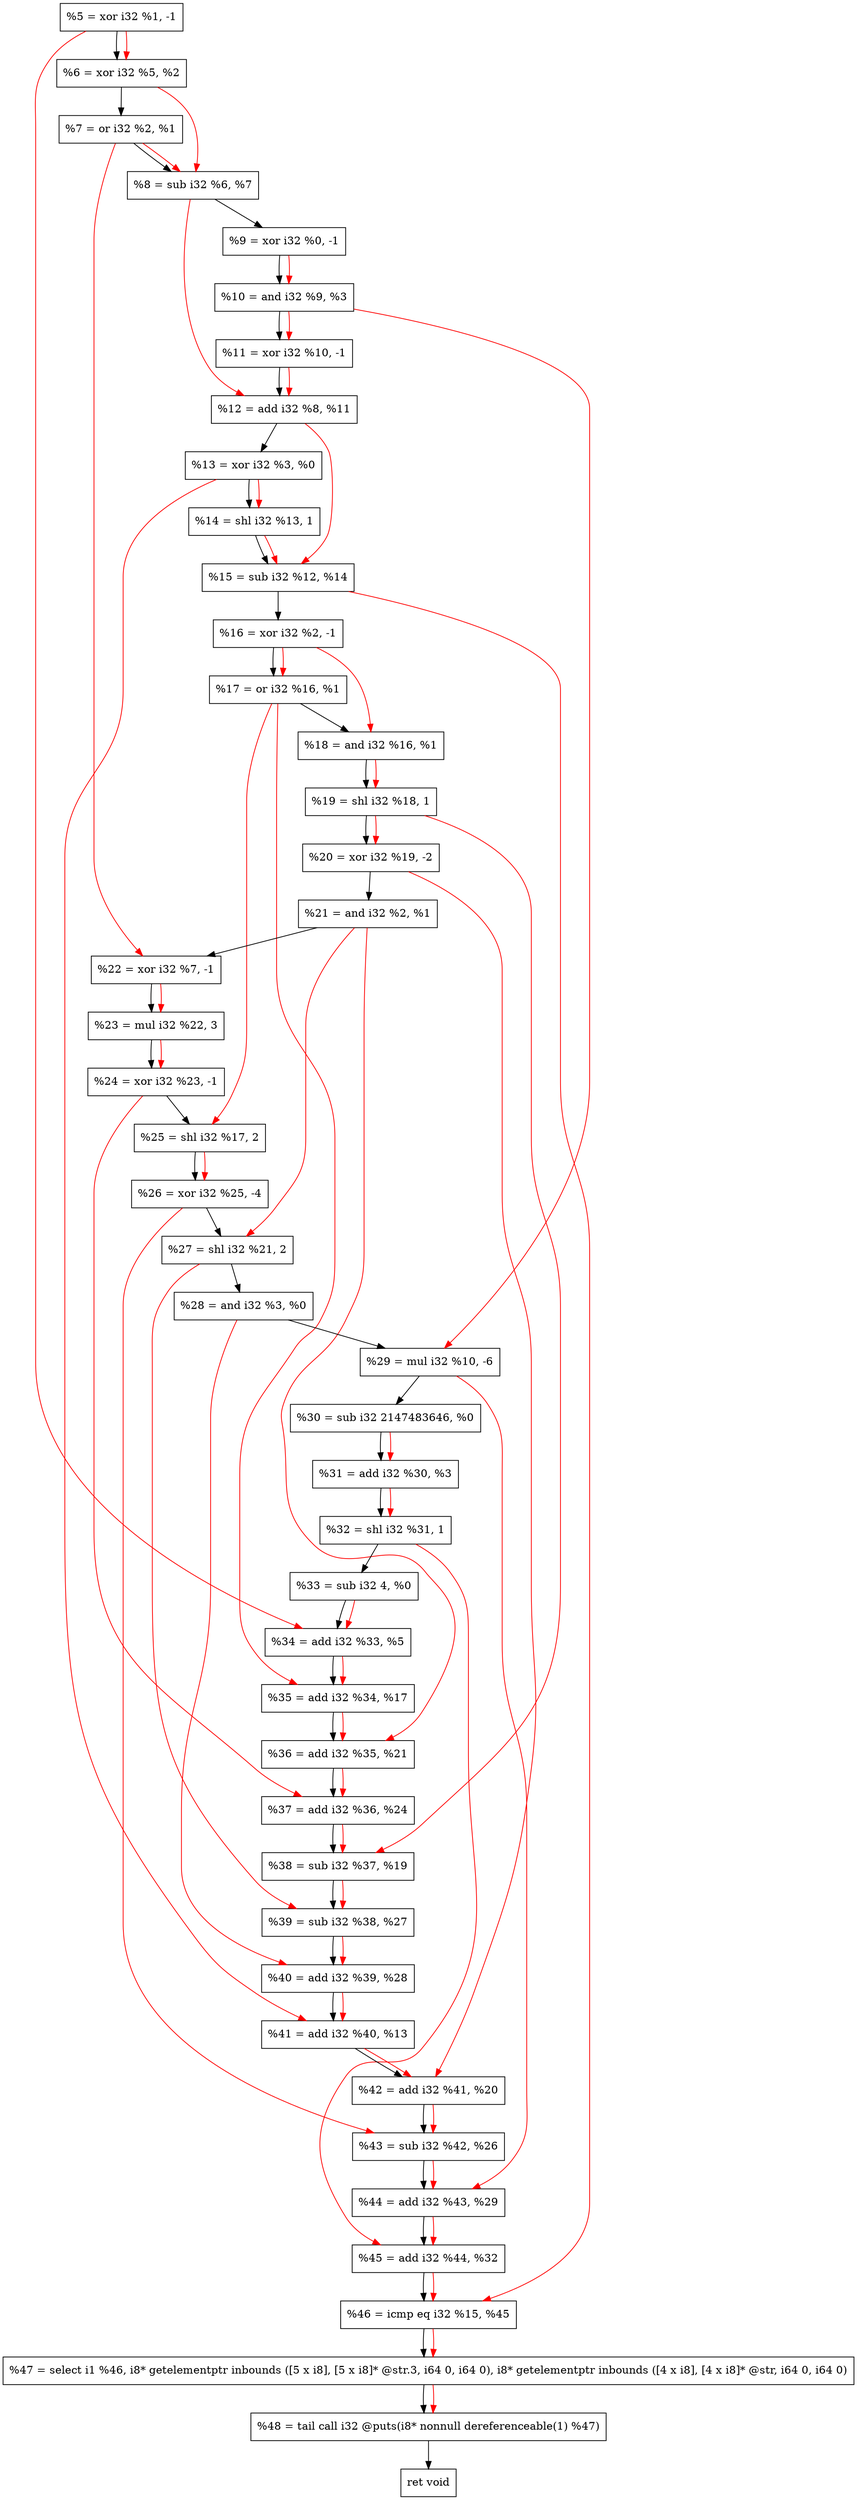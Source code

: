 digraph "DFG for'crackme' function" {
	Node0x1970190[shape=record, label="  %5 = xor i32 %1, -1"];
	Node0x1970200[shape=record, label="  %6 = xor i32 %5, %2"];
	Node0x1970270[shape=record, label="  %7 = or i32 %2, %1"];
	Node0x19702e0[shape=record, label="  %8 = sub i32 %6, %7"];
	Node0x1970350[shape=record, label="  %9 = xor i32 %0, -1"];
	Node0x19703c0[shape=record, label="  %10 = and i32 %9, %3"];
	Node0x1970430[shape=record, label="  %11 = xor i32 %10, -1"];
	Node0x19704a0[shape=record, label="  %12 = add i32 %8, %11"];
	Node0x1970510[shape=record, label="  %13 = xor i32 %3, %0"];
	Node0x19705b0[shape=record, label="  %14 = shl i32 %13, 1"];
	Node0x1970620[shape=record, label="  %15 = sub i32 %12, %14"];
	Node0x1970690[shape=record, label="  %16 = xor i32 %2, -1"];
	Node0x1970700[shape=record, label="  %17 = or i32 %16, %1"];
	Node0x1970770[shape=record, label="  %18 = and i32 %16, %1"];
	Node0x19707e0[shape=record, label="  %19 = shl i32 %18, 1"];
	Node0x1970880[shape=record, label="  %20 = xor i32 %19, -2"];
	Node0x19708f0[shape=record, label="  %21 = and i32 %2, %1"];
	Node0x1970960[shape=record, label="  %22 = xor i32 %7, -1"];
	Node0x1970a00[shape=record, label="  %23 = mul i32 %22, 3"];
	Node0x1970a70[shape=record, label="  %24 = xor i32 %23, -1"];
	Node0x1970b10[shape=record, label="  %25 = shl i32 %17, 2"];
	Node0x1970bb0[shape=record, label="  %26 = xor i32 %25, -4"];
	Node0x1970c20[shape=record, label="  %27 = shl i32 %21, 2"];
	Node0x1970c90[shape=record, label="  %28 = and i32 %3, %0"];
	Node0x1970d30[shape=record, label="  %29 = mul i32 %10, -6"];
	Node0x1970dd0[shape=record, label="  %30 = sub i32 2147483646, %0"];
	Node0x1970e40[shape=record, label="  %31 = add i32 %30, %3"];
	Node0x1970eb0[shape=record, label="  %32 = shl i32 %31, 1"];
	Node0x1971160[shape=record, label="  %33 = sub i32 4, %0"];
	Node0x19711d0[shape=record, label="  %34 = add i32 %33, %5"];
	Node0x1971240[shape=record, label="  %35 = add i32 %34, %17"];
	Node0x19712b0[shape=record, label="  %36 = add i32 %35, %21"];
	Node0x1971320[shape=record, label="  %37 = add i32 %36, %24"];
	Node0x1971390[shape=record, label="  %38 = sub i32 %37, %19"];
	Node0x1971400[shape=record, label="  %39 = sub i32 %38, %27"];
	Node0x1971470[shape=record, label="  %40 = add i32 %39, %28"];
	Node0x19714e0[shape=record, label="  %41 = add i32 %40, %13"];
	Node0x1971550[shape=record, label="  %42 = add i32 %41, %20"];
	Node0x19715c0[shape=record, label="  %43 = sub i32 %42, %26"];
	Node0x1971630[shape=record, label="  %44 = add i32 %43, %29"];
	Node0x19716a0[shape=record, label="  %45 = add i32 %44, %32"];
	Node0x1971710[shape=record, label="  %46 = icmp eq i32 %15, %45"];
	Node0x1910268[shape=record, label="  %47 = select i1 %46, i8* getelementptr inbounds ([5 x i8], [5 x i8]* @str.3, i64 0, i64 0), i8* getelementptr inbounds ([4 x i8], [4 x i8]* @str, i64 0, i64 0)"];
	Node0x1971bb0[shape=record, label="  %48 = tail call i32 @puts(i8* nonnull dereferenceable(1) %47)"];
	Node0x1971c00[shape=record, label="  ret void"];
	Node0x1970190 -> Node0x1970200;
	Node0x1970200 -> Node0x1970270;
	Node0x1970270 -> Node0x19702e0;
	Node0x19702e0 -> Node0x1970350;
	Node0x1970350 -> Node0x19703c0;
	Node0x19703c0 -> Node0x1970430;
	Node0x1970430 -> Node0x19704a0;
	Node0x19704a0 -> Node0x1970510;
	Node0x1970510 -> Node0x19705b0;
	Node0x19705b0 -> Node0x1970620;
	Node0x1970620 -> Node0x1970690;
	Node0x1970690 -> Node0x1970700;
	Node0x1970700 -> Node0x1970770;
	Node0x1970770 -> Node0x19707e0;
	Node0x19707e0 -> Node0x1970880;
	Node0x1970880 -> Node0x19708f0;
	Node0x19708f0 -> Node0x1970960;
	Node0x1970960 -> Node0x1970a00;
	Node0x1970a00 -> Node0x1970a70;
	Node0x1970a70 -> Node0x1970b10;
	Node0x1970b10 -> Node0x1970bb0;
	Node0x1970bb0 -> Node0x1970c20;
	Node0x1970c20 -> Node0x1970c90;
	Node0x1970c90 -> Node0x1970d30;
	Node0x1970d30 -> Node0x1970dd0;
	Node0x1970dd0 -> Node0x1970e40;
	Node0x1970e40 -> Node0x1970eb0;
	Node0x1970eb0 -> Node0x1971160;
	Node0x1971160 -> Node0x19711d0;
	Node0x19711d0 -> Node0x1971240;
	Node0x1971240 -> Node0x19712b0;
	Node0x19712b0 -> Node0x1971320;
	Node0x1971320 -> Node0x1971390;
	Node0x1971390 -> Node0x1971400;
	Node0x1971400 -> Node0x1971470;
	Node0x1971470 -> Node0x19714e0;
	Node0x19714e0 -> Node0x1971550;
	Node0x1971550 -> Node0x19715c0;
	Node0x19715c0 -> Node0x1971630;
	Node0x1971630 -> Node0x19716a0;
	Node0x19716a0 -> Node0x1971710;
	Node0x1971710 -> Node0x1910268;
	Node0x1910268 -> Node0x1971bb0;
	Node0x1971bb0 -> Node0x1971c00;
edge [color=red]
	Node0x1970190 -> Node0x1970200;
	Node0x1970200 -> Node0x19702e0;
	Node0x1970270 -> Node0x19702e0;
	Node0x1970350 -> Node0x19703c0;
	Node0x19703c0 -> Node0x1970430;
	Node0x19702e0 -> Node0x19704a0;
	Node0x1970430 -> Node0x19704a0;
	Node0x1970510 -> Node0x19705b0;
	Node0x19704a0 -> Node0x1970620;
	Node0x19705b0 -> Node0x1970620;
	Node0x1970690 -> Node0x1970700;
	Node0x1970690 -> Node0x1970770;
	Node0x1970770 -> Node0x19707e0;
	Node0x19707e0 -> Node0x1970880;
	Node0x1970270 -> Node0x1970960;
	Node0x1970960 -> Node0x1970a00;
	Node0x1970a00 -> Node0x1970a70;
	Node0x1970700 -> Node0x1970b10;
	Node0x1970b10 -> Node0x1970bb0;
	Node0x19708f0 -> Node0x1970c20;
	Node0x19703c0 -> Node0x1970d30;
	Node0x1970dd0 -> Node0x1970e40;
	Node0x1970e40 -> Node0x1970eb0;
	Node0x1971160 -> Node0x19711d0;
	Node0x1970190 -> Node0x19711d0;
	Node0x19711d0 -> Node0x1971240;
	Node0x1970700 -> Node0x1971240;
	Node0x1971240 -> Node0x19712b0;
	Node0x19708f0 -> Node0x19712b0;
	Node0x19712b0 -> Node0x1971320;
	Node0x1970a70 -> Node0x1971320;
	Node0x1971320 -> Node0x1971390;
	Node0x19707e0 -> Node0x1971390;
	Node0x1971390 -> Node0x1971400;
	Node0x1970c20 -> Node0x1971400;
	Node0x1971400 -> Node0x1971470;
	Node0x1970c90 -> Node0x1971470;
	Node0x1971470 -> Node0x19714e0;
	Node0x1970510 -> Node0x19714e0;
	Node0x19714e0 -> Node0x1971550;
	Node0x1970880 -> Node0x1971550;
	Node0x1971550 -> Node0x19715c0;
	Node0x1970bb0 -> Node0x19715c0;
	Node0x19715c0 -> Node0x1971630;
	Node0x1970d30 -> Node0x1971630;
	Node0x1971630 -> Node0x19716a0;
	Node0x1970eb0 -> Node0x19716a0;
	Node0x1970620 -> Node0x1971710;
	Node0x19716a0 -> Node0x1971710;
	Node0x1971710 -> Node0x1910268;
	Node0x1910268 -> Node0x1971bb0;
}
